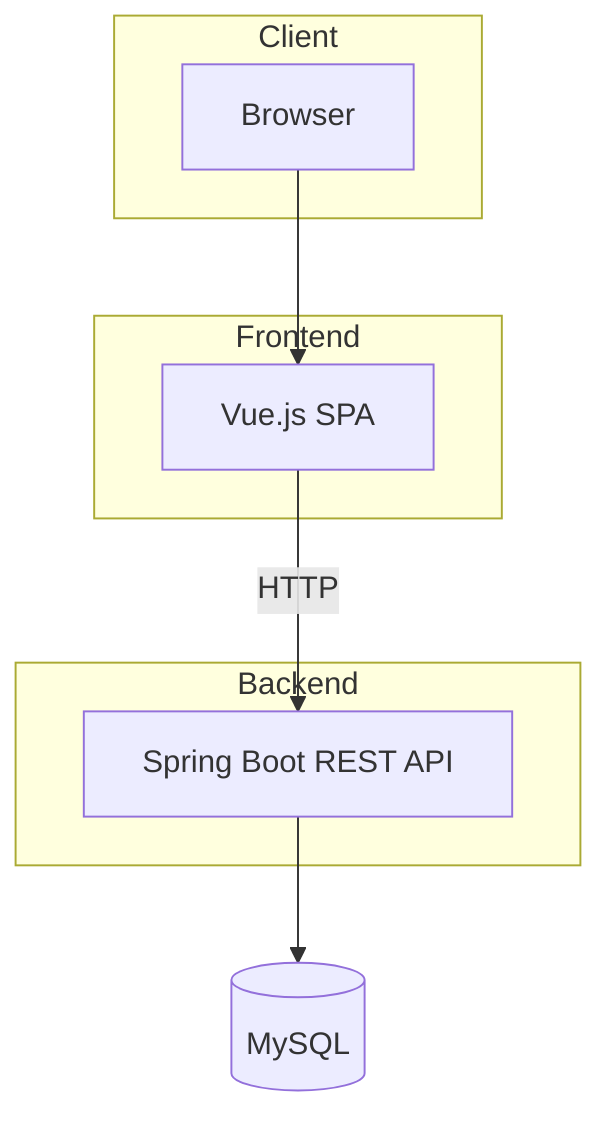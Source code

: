 graph TB
  subgraph Client
    Browser[Browser]
  end
  subgraph Frontend
    Vue[Vue.js SPA]
  end
  subgraph Backend
    Spring[Spring Boot REST API]
  end
  Browser --> Vue
  Vue -->|HTTP| Spring
  Spring --> MySQL[(MySQL)]